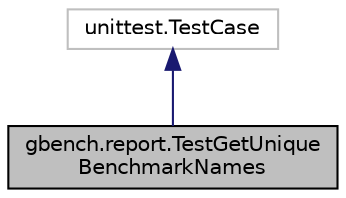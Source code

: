 digraph "gbench.report.TestGetUniqueBenchmarkNames"
{
 // LATEX_PDF_SIZE
  edge [fontname="Helvetica",fontsize="10",labelfontname="Helvetica",labelfontsize="10"];
  node [fontname="Helvetica",fontsize="10",shape=record];
  Node1 [label="gbench.report.TestGetUnique\lBenchmarkNames",height=0.2,width=0.4,color="black", fillcolor="grey75", style="filled", fontcolor="black",tooltip="Unit tests."];
  Node2 -> Node1 [dir="back",color="midnightblue",fontsize="10",style="solid",fontname="Helvetica"];
  Node2 [label="unittest.TestCase",height=0.2,width=0.4,color="grey75", fillcolor="white", style="filled",tooltip=" "];
}
